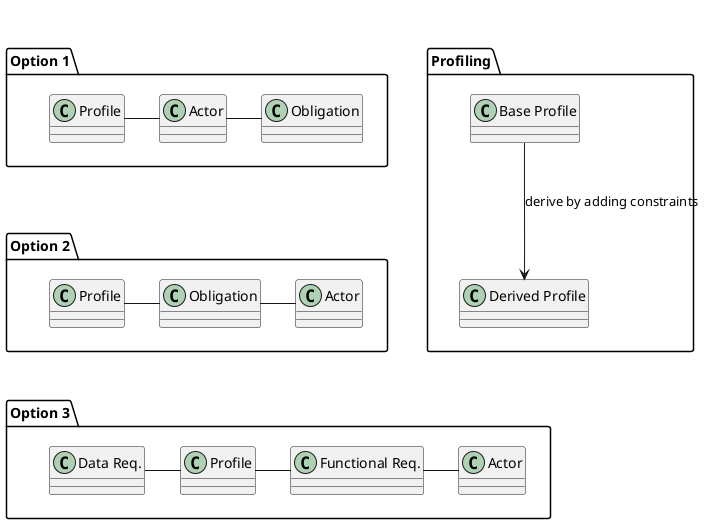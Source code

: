@startuml

package "Profiling" as pkg1 {
class "Base Profile" as bp
class "Derived Profile" as dp
bp -down-> dp : derive by adding constraints
}

package "Option 1" as pkg2 {
class "Profile" as p2
class "Actor" as a2
class "Obligation" as o2
p2 -right- a2
a2 -right- o2
}

package "Option 2" as pkg3 {
class "Profile" as p1
class "Obligation" as o1
class "Actor" as a1
p1 -right- o1
o1 -right- a1
}

package "Option 3" as pkg4 {
class "Data Req." as dr3
class "Profile" as p3
class "Functional Req." as fr3
class "Actor" as a3
dr3 -right- p3
p3 -right- fr3
fr3 -right- a3
}


pkg2 -[hidden]down- pkg3
pkg2 -[hidden]left- pkg1
pkg3 -[hidden]down- pkg4

@enduml